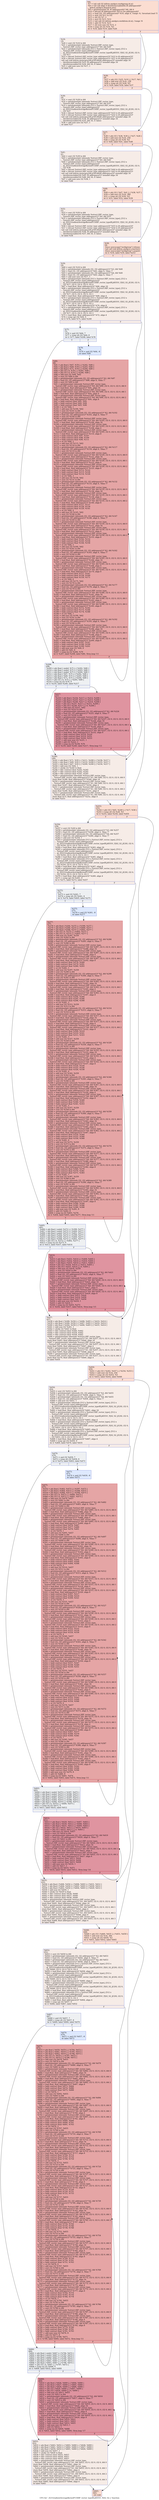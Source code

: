 digraph "CFG for '_Z21GradientAverageKernelP15HIP_vector_typeIfLj4EES1_PjS2_S2_j' function" {
	label="CFG for '_Z21GradientAverageKernelP15HIP_vector_typeIfLj4EES1_PjS2_S2_j' function";

	Node0x527e8f0 [shape=record,color="#3d50c3ff", style=filled, fillcolor="#f7b39670",label="{%6:\l  %7 = tail call i32 @llvm.amdgcn.workgroup.id.x()\l  %8 = tail call align 4 dereferenceable(64) i8 addrspace(4)*\l... @llvm.amdgcn.dispatch.ptr()\l  %9 = getelementptr i8, i8 addrspace(4)* %8, i64 4\l  %10 = bitcast i8 addrspace(4)* %9 to i16 addrspace(4)*\l  %11 = load i16, i16 addrspace(4)* %10, align 4, !range !4, !invariant.load !5\l  %12 = zext i16 %11 to i32\l  %13 = shl i32 %7, 2\l  %14 = mul i32 %13, %12\l  %15 = tail call i32 @llvm.amdgcn.workitem.id.x(), !range !6\l  %16 = add i32 %14, %15\l  %17 = shl nuw nsw i32 %15, 2\l  %18 = icmp ult i32 %16, %5\l  br i1 %18, label %19, label %26\l|{<s0>T|<s1>F}}"];
	Node0x527e8f0:s0 -> Node0x5280970;
	Node0x527e8f0:s1 -> Node0x5280a00;
	Node0x5280970 [shape=record,color="#3d50c3ff", style=filled, fillcolor="#ead5c970",label="{%19:\l19:                                               \l  %20 = sext i32 %16 to i64\l  %21 = getelementptr inbounds %struct.HIP_vector_type,\l... %struct.HIP_vector_type addrspace(1)* %0, i64 %20\l  %22 = getelementptr inbounds [512 x %struct.HIP_vector_type], [512 x\l... %struct.HIP_vector_type] addrspace(3)*\l... @_ZZ21GradientAverageKernelP15HIP_vector_typeIfLj4EES1_PjS2_S2_jE2SI, i32 0,\l... i32 %17\l  %23 = bitcast %struct.HIP_vector_type addrspace(3)* %22 to i8 addrspace(3)*\l  %24 = bitcast %struct.HIP_vector_type addrspace(1)* %21 to i8 addrspace(1)*\l  tail call void @llvm.memcpy.p3i8.p1i8.i64(i8 addrspace(3)* noundef align 16\l... dereferenceable(16) %23, i8 addrspace(1)* noundef align 16\l... dereferenceable(16) %24, i64 16, i1 false)\l  %25 = add nuw nsw i32 %17, 1\l  br label %26\l}"];
	Node0x5280970 -> Node0x5280a00;
	Node0x5280a00 [shape=record,color="#3d50c3ff", style=filled, fillcolor="#f7b39670",label="{%26:\l26:                                               \l  %27 = phi i32 [ %25, %19 ], [ %17, %6 ]\l  %28 = add nsw i32 %16, 128\l  %29 = icmp ult i32 %28, %5\l  br i1 %29, label %30, label %37\l|{<s0>T|<s1>F}}"];
	Node0x5280a00:s0 -> Node0x5281420;
	Node0x5280a00:s1 -> Node0x5281470;
	Node0x5281420 [shape=record,color="#3d50c3ff", style=filled, fillcolor="#ead5c970",label="{%30:\l30:                                               \l  %31 = sext i32 %28 to i64\l  %32 = getelementptr inbounds %struct.HIP_vector_type,\l... %struct.HIP_vector_type addrspace(1)* %0, i64 %31\l  %33 = getelementptr inbounds [512 x %struct.HIP_vector_type], [512 x\l... %struct.HIP_vector_type] addrspace(3)*\l... @_ZZ21GradientAverageKernelP15HIP_vector_typeIfLj4EES1_PjS2_S2_jE2SI, i32 0,\l... i32 %27\l  %34 = bitcast %struct.HIP_vector_type addrspace(3)* %33 to i8 addrspace(3)*\l  %35 = bitcast %struct.HIP_vector_type addrspace(1)* %32 to i8 addrspace(1)*\l  tail call void @llvm.memcpy.p3i8.p1i8.i64(i8 addrspace(3)* noundef align 16\l... dereferenceable(16) %34, i8 addrspace(1)* noundef align 16\l... dereferenceable(16) %35, i64 16, i1 false)\l  %36 = add nuw nsw i32 %27, 1\l  br label %37\l}"];
	Node0x5281420 -> Node0x5281470;
	Node0x5281470 [shape=record,color="#3d50c3ff", style=filled, fillcolor="#f7b39670",label="{%37:\l37:                                               \l  %38 = phi i32 [ %36, %30 ], [ %27, %26 ]\l  %39 = add nsw i32 %16, 256\l  %40 = icmp ult i32 %39, %5\l  br i1 %40, label %41, label %48\l|{<s0>T|<s1>F}}"];
	Node0x5281470:s0 -> Node0x5281e20;
	Node0x5281470:s1 -> Node0x5281e70;
	Node0x5281e20 [shape=record,color="#3d50c3ff", style=filled, fillcolor="#ead5c970",label="{%41:\l41:                                               \l  %42 = sext i32 %39 to i64\l  %43 = getelementptr inbounds %struct.HIP_vector_type,\l... %struct.HIP_vector_type addrspace(1)* %0, i64 %42\l  %44 = getelementptr inbounds [512 x %struct.HIP_vector_type], [512 x\l... %struct.HIP_vector_type] addrspace(3)*\l... @_ZZ21GradientAverageKernelP15HIP_vector_typeIfLj4EES1_PjS2_S2_jE2SI, i32 0,\l... i32 %38\l  %45 = bitcast %struct.HIP_vector_type addrspace(3)* %44 to i8 addrspace(3)*\l  %46 = bitcast %struct.HIP_vector_type addrspace(1)* %43 to i8 addrspace(1)*\l  tail call void @llvm.memcpy.p3i8.p1i8.i64(i8 addrspace(3)* noundef align 16\l... dereferenceable(16) %45, i8 addrspace(1)* noundef align 16\l... dereferenceable(16) %46, i64 16, i1 false)\l  %47 = add nuw nsw i32 %38, 1\l  br label %48\l}"];
	Node0x5281e20 -> Node0x5281e70;
	Node0x5281e70 [shape=record,color="#3d50c3ff", style=filled, fillcolor="#f7b39670",label="{%48:\l48:                                               \l  %49 = phi i32 [ %47, %41 ], [ %38, %37 ]\l  %50 = add nsw i32 %16, 384\l  %51 = icmp ult i32 %50, %5\l  br i1 %51, label %52, label %58\l|{<s0>T|<s1>F}}"];
	Node0x5281e70:s0 -> Node0x5282670;
	Node0x5281e70:s1 -> Node0x52826c0;
	Node0x5282670 [shape=record,color="#3d50c3ff", style=filled, fillcolor="#ead5c970",label="{%52:\l52:                                               \l  %53 = sext i32 %50 to i64\l  %54 = getelementptr inbounds %struct.HIP_vector_type,\l... %struct.HIP_vector_type addrspace(1)* %0, i64 %53\l  %55 = getelementptr inbounds [512 x %struct.HIP_vector_type], [512 x\l... %struct.HIP_vector_type] addrspace(3)*\l... @_ZZ21GradientAverageKernelP15HIP_vector_typeIfLj4EES1_PjS2_S2_jE2SI, i32 0,\l... i32 %49\l  %56 = bitcast %struct.HIP_vector_type addrspace(3)* %55 to i8 addrspace(3)*\l  %57 = bitcast %struct.HIP_vector_type addrspace(1)* %54 to i8 addrspace(1)*\l  tail call void @llvm.memcpy.p3i8.p1i8.i64(i8 addrspace(3)* noundef align 16\l... dereferenceable(16) %56, i8 addrspace(1)* noundef align 16\l... dereferenceable(16) %57, i64 16, i1 false)\l  br label %58\l}"];
	Node0x5282670 -> Node0x52826c0;
	Node0x52826c0 [shape=record,color="#3d50c3ff", style=filled, fillcolor="#f7b39670",label="{%58:\l58:                                               \l  fence syncscope(\"workgroup\") release\l  tail call void @llvm.amdgcn.s.barrier()\l  fence syncscope(\"workgroup\") acquire\l  br i1 %18, label %59, label %253\l|{<s0>T|<s1>F}}"];
	Node0x52826c0:s0 -> Node0x5282ef0;
	Node0x52826c0:s1 -> Node0x5282f40;
	Node0x5282ef0 [shape=record,color="#3d50c3ff", style=filled, fillcolor="#ead5c970",label="{%59:\l59:                                               \l  %60 = sext i32 %16 to i64\l  %61 = getelementptr inbounds i32, i32 addrspace(1)* %3, i64 %60\l  %62 = load i32, i32 addrspace(1)* %61, align 4, !tbaa !7\l  %63 = getelementptr inbounds i32, i32 addrspace(1)* %4, i64 %60\l  %64 = load i32, i32 addrspace(1)* %63, align 4, !tbaa !7\l  %65 = add nuw nsw i32 %17, 1\l  %66 = getelementptr inbounds [512 x %struct.HIP_vector_type], [512 x\l... %struct.HIP_vector_type] addrspace(3)*\l... @_ZZ21GradientAverageKernelP15HIP_vector_typeIfLj4EES1_PjS2_S2_jE2SI, i32 0,\l... i32 %17, i32 0, i32 0, i32 0, i32 0\l  %67 = load float, float addrspace(3)* %66, align 16\l  %68 = getelementptr inbounds [512 x %struct.HIP_vector_type], [512 x\l... %struct.HIP_vector_type] addrspace(3)*\l... @_ZZ21GradientAverageKernelP15HIP_vector_typeIfLj4EES1_PjS2_S2_jE2SI, i32 0,\l... i32 %17, i32 0, i32 0, i32 0, i32 1\l  %69 = load float, float addrspace(3)* %68, align 4\l  %70 = getelementptr inbounds [512 x %struct.HIP_vector_type], [512 x\l... %struct.HIP_vector_type] addrspace(3)*\l... @_ZZ21GradientAverageKernelP15HIP_vector_typeIfLj4EES1_PjS2_S2_jE2SI, i32 0,\l... i32 %17, i32 0, i32 0, i32 0, i32 2\l  %71 = load float, float addrspace(3)* %70, align 8\l  %72 = getelementptr inbounds [512 x %struct.HIP_vector_type], [512 x\l... %struct.HIP_vector_type] addrspace(3)*\l... @_ZZ21GradientAverageKernelP15HIP_vector_typeIfLj4EES1_PjS2_S2_jE2SI, i32 0,\l... i32 %17, i32 0, i32 0, i32 0, i32 3\l  %73 = load float, float addrspace(3)* %72, align 4\l  %74 = icmp sgt i32 %64, 0\l  br i1 %74, label %75, label %240\l|{<s0>T|<s1>F}}"];
	Node0x5282ef0:s0 -> Node0x5281870;
	Node0x5282ef0:s1 -> Node0x5284510;
	Node0x5281870 [shape=record,color="#3d50c3ff", style=filled, fillcolor="#d9dce170",label="{%75:\l75:                                               \l  %76 = and i32 %64, 7\l  %77 = icmp ult i32 %64, 8\l  br i1 %77, label %208, label %78\l|{<s0>T|<s1>F}}"];
	Node0x5281870:s0 -> Node0x52847a0;
	Node0x5281870:s1 -> Node0x52847f0;
	Node0x52847f0 [shape=record,color="#3d50c3ff", style=filled, fillcolor="#b5cdfa70",label="{%78:\l78:                                               \l  %79 = and i32 %64, -8\l  br label %80\l}"];
	Node0x52847f0 -> Node0x52849f0;
	Node0x52849f0 [shape=record,color="#b70d28ff", style=filled, fillcolor="#c5333470",label="{%80:\l80:                                               \l  %81 = phi float [ %67, %78 ], [ %202, %80 ]\l  %82 = phi float [ %69, %78 ], [ %203, %80 ]\l  %83 = phi float [ %71, %78 ], [ %204, %80 ]\l  %84 = phi i32 [ 0, %78 ], [ %205, %80 ]\l  %85 = phi i32 [ 0, %78 ], [ %206, %80 ]\l  %86 = add nsw i32 %84, %62\l  %87 = sext i32 %86 to i64\l  %88 = getelementptr inbounds i32, i32 addrspace(1)* %2, i64 %87\l  %89 = load i32, i32 addrspace(1)* %88, align 4, !tbaa !7\l  %90 = sext i32 %89 to i64\l  %91 = getelementptr inbounds %struct.HIP_vector_type,\l... %struct.HIP_vector_type addrspace(1)* %0, i64 %90, i32 0, i32 0, i32 0, i64 0\l  %92 = load float, float addrspace(1)* %91, align 16\l  %93 = getelementptr inbounds %struct.HIP_vector_type,\l... %struct.HIP_vector_type addrspace(1)* %0, i64 %90, i32 0, i32 0, i32 0, i64 1\l  %94 = load float, float addrspace(1)* %93, align 4\l  %95 = getelementptr inbounds %struct.HIP_vector_type,\l... %struct.HIP_vector_type addrspace(1)* %0, i64 %90, i32 0, i32 0, i32 0, i64 2\l  %96 = load float, float addrspace(1)* %95, align 8\l  %97 = fadd contract float %81, %92\l  %98 = fadd contract float %82, %94\l  %99 = fadd contract float %83, %96\l  %100 = or i32 %84, 1\l  %101 = add nsw i32 %100, %62\l  %102 = sext i32 %101 to i64\l  %103 = getelementptr inbounds i32, i32 addrspace(1)* %2, i64 %102\l  %104 = load i32, i32 addrspace(1)* %103, align 4, !tbaa !7\l  %105 = sext i32 %104 to i64\l  %106 = getelementptr inbounds %struct.HIP_vector_type,\l... %struct.HIP_vector_type addrspace(1)* %0, i64 %105, i32 0, i32 0, i32 0, i64 0\l  %107 = load float, float addrspace(1)* %106, align 16\l  %108 = getelementptr inbounds %struct.HIP_vector_type,\l... %struct.HIP_vector_type addrspace(1)* %0, i64 %105, i32 0, i32 0, i32 0, i64 1\l  %109 = load float, float addrspace(1)* %108, align 4\l  %110 = getelementptr inbounds %struct.HIP_vector_type,\l... %struct.HIP_vector_type addrspace(1)* %0, i64 %105, i32 0, i32 0, i32 0, i64 2\l  %111 = load float, float addrspace(1)* %110, align 8\l  %112 = fadd contract float %97, %107\l  %113 = fadd contract float %98, %109\l  %114 = fadd contract float %99, %111\l  %115 = or i32 %84, 2\l  %116 = add nsw i32 %115, %62\l  %117 = sext i32 %116 to i64\l  %118 = getelementptr inbounds i32, i32 addrspace(1)* %2, i64 %117\l  %119 = load i32, i32 addrspace(1)* %118, align 4, !tbaa !7\l  %120 = sext i32 %119 to i64\l  %121 = getelementptr inbounds %struct.HIP_vector_type,\l... %struct.HIP_vector_type addrspace(1)* %0, i64 %120, i32 0, i32 0, i32 0, i64 0\l  %122 = load float, float addrspace(1)* %121, align 16\l  %123 = getelementptr inbounds %struct.HIP_vector_type,\l... %struct.HIP_vector_type addrspace(1)* %0, i64 %120, i32 0, i32 0, i32 0, i64 1\l  %124 = load float, float addrspace(1)* %123, align 4\l  %125 = getelementptr inbounds %struct.HIP_vector_type,\l... %struct.HIP_vector_type addrspace(1)* %0, i64 %120, i32 0, i32 0, i32 0, i64 2\l  %126 = load float, float addrspace(1)* %125, align 8\l  %127 = fadd contract float %112, %122\l  %128 = fadd contract float %113, %124\l  %129 = fadd contract float %114, %126\l  %130 = or i32 %84, 3\l  %131 = add nsw i32 %130, %62\l  %132 = sext i32 %131 to i64\l  %133 = getelementptr inbounds i32, i32 addrspace(1)* %2, i64 %132\l  %134 = load i32, i32 addrspace(1)* %133, align 4, !tbaa !7\l  %135 = sext i32 %134 to i64\l  %136 = getelementptr inbounds %struct.HIP_vector_type,\l... %struct.HIP_vector_type addrspace(1)* %0, i64 %135, i32 0, i32 0, i32 0, i64 0\l  %137 = load float, float addrspace(1)* %136, align 16\l  %138 = getelementptr inbounds %struct.HIP_vector_type,\l... %struct.HIP_vector_type addrspace(1)* %0, i64 %135, i32 0, i32 0, i32 0, i64 1\l  %139 = load float, float addrspace(1)* %138, align 4\l  %140 = getelementptr inbounds %struct.HIP_vector_type,\l... %struct.HIP_vector_type addrspace(1)* %0, i64 %135, i32 0, i32 0, i32 0, i64 2\l  %141 = load float, float addrspace(1)* %140, align 8\l  %142 = fadd contract float %127, %137\l  %143 = fadd contract float %128, %139\l  %144 = fadd contract float %129, %141\l  %145 = or i32 %84, 4\l  %146 = add nsw i32 %145, %62\l  %147 = sext i32 %146 to i64\l  %148 = getelementptr inbounds i32, i32 addrspace(1)* %2, i64 %147\l  %149 = load i32, i32 addrspace(1)* %148, align 4, !tbaa !7\l  %150 = sext i32 %149 to i64\l  %151 = getelementptr inbounds %struct.HIP_vector_type,\l... %struct.HIP_vector_type addrspace(1)* %0, i64 %150, i32 0, i32 0, i32 0, i64 0\l  %152 = load float, float addrspace(1)* %151, align 16\l  %153 = getelementptr inbounds %struct.HIP_vector_type,\l... %struct.HIP_vector_type addrspace(1)* %0, i64 %150, i32 0, i32 0, i32 0, i64 1\l  %154 = load float, float addrspace(1)* %153, align 4\l  %155 = getelementptr inbounds %struct.HIP_vector_type,\l... %struct.HIP_vector_type addrspace(1)* %0, i64 %150, i32 0, i32 0, i32 0, i64 2\l  %156 = load float, float addrspace(1)* %155, align 8\l  %157 = fadd contract float %142, %152\l  %158 = fadd contract float %143, %154\l  %159 = fadd contract float %144, %156\l  %160 = or i32 %84, 5\l  %161 = add nsw i32 %160, %62\l  %162 = sext i32 %161 to i64\l  %163 = getelementptr inbounds i32, i32 addrspace(1)* %2, i64 %162\l  %164 = load i32, i32 addrspace(1)* %163, align 4, !tbaa !7\l  %165 = sext i32 %164 to i64\l  %166 = getelementptr inbounds %struct.HIP_vector_type,\l... %struct.HIP_vector_type addrspace(1)* %0, i64 %165, i32 0, i32 0, i32 0, i64 0\l  %167 = load float, float addrspace(1)* %166, align 16\l  %168 = getelementptr inbounds %struct.HIP_vector_type,\l... %struct.HIP_vector_type addrspace(1)* %0, i64 %165, i32 0, i32 0, i32 0, i64 1\l  %169 = load float, float addrspace(1)* %168, align 4\l  %170 = getelementptr inbounds %struct.HIP_vector_type,\l... %struct.HIP_vector_type addrspace(1)* %0, i64 %165, i32 0, i32 0, i32 0, i64 2\l  %171 = load float, float addrspace(1)* %170, align 8\l  %172 = fadd contract float %157, %167\l  %173 = fadd contract float %158, %169\l  %174 = fadd contract float %159, %171\l  %175 = or i32 %84, 6\l  %176 = add nsw i32 %175, %62\l  %177 = sext i32 %176 to i64\l  %178 = getelementptr inbounds i32, i32 addrspace(1)* %2, i64 %177\l  %179 = load i32, i32 addrspace(1)* %178, align 4, !tbaa !7\l  %180 = sext i32 %179 to i64\l  %181 = getelementptr inbounds %struct.HIP_vector_type,\l... %struct.HIP_vector_type addrspace(1)* %0, i64 %180, i32 0, i32 0, i32 0, i64 0\l  %182 = load float, float addrspace(1)* %181, align 16\l  %183 = getelementptr inbounds %struct.HIP_vector_type,\l... %struct.HIP_vector_type addrspace(1)* %0, i64 %180, i32 0, i32 0, i32 0, i64 1\l  %184 = load float, float addrspace(1)* %183, align 4\l  %185 = getelementptr inbounds %struct.HIP_vector_type,\l... %struct.HIP_vector_type addrspace(1)* %0, i64 %180, i32 0, i32 0, i32 0, i64 2\l  %186 = load float, float addrspace(1)* %185, align 8\l  %187 = fadd contract float %172, %182\l  %188 = fadd contract float %173, %184\l  %189 = fadd contract float %174, %186\l  %190 = or i32 %84, 7\l  %191 = add nsw i32 %190, %62\l  %192 = sext i32 %191 to i64\l  %193 = getelementptr inbounds i32, i32 addrspace(1)* %2, i64 %192\l  %194 = load i32, i32 addrspace(1)* %193, align 4, !tbaa !7\l  %195 = sext i32 %194 to i64\l  %196 = getelementptr inbounds %struct.HIP_vector_type,\l... %struct.HIP_vector_type addrspace(1)* %0, i64 %195, i32 0, i32 0, i32 0, i64 0\l  %197 = load float, float addrspace(1)* %196, align 16\l  %198 = getelementptr inbounds %struct.HIP_vector_type,\l... %struct.HIP_vector_type addrspace(1)* %0, i64 %195, i32 0, i32 0, i32 0, i64 1\l  %199 = load float, float addrspace(1)* %198, align 4\l  %200 = getelementptr inbounds %struct.HIP_vector_type,\l... %struct.HIP_vector_type addrspace(1)* %0, i64 %195, i32 0, i32 0, i32 0, i64 2\l  %201 = load float, float addrspace(1)* %200, align 8\l  %202 = fadd contract float %187, %197\l  %203 = fadd contract float %188, %199\l  %204 = fadd contract float %189, %201\l  %205 = add nuw nsw i32 %84, 8\l  %206 = add i32 %85, 8\l  %207 = icmp eq i32 %206, %79\l  br i1 %207, label %208, label %80, !llvm.loop !11\l|{<s0>T|<s1>F}}"];
	Node0x52849f0:s0 -> Node0x52847a0;
	Node0x52849f0:s1 -> Node0x52849f0;
	Node0x52847a0 [shape=record,color="#3d50c3ff", style=filled, fillcolor="#d9dce170",label="{%208:\l208:                                              \l  %209 = phi float [ undef, %75 ], [ %202, %80 ]\l  %210 = phi float [ undef, %75 ], [ %203, %80 ]\l  %211 = phi float [ undef, %75 ], [ %204, %80 ]\l  %212 = phi float [ %67, %75 ], [ %202, %80 ]\l  %213 = phi float [ %69, %75 ], [ %203, %80 ]\l  %214 = phi float [ %71, %75 ], [ %204, %80 ]\l  %215 = phi i32 [ 0, %75 ], [ %205, %80 ]\l  %216 = icmp eq i32 %76, 0\l  br i1 %216, label %240, label %217\l|{<s0>T|<s1>F}}"];
	Node0x52847a0:s0 -> Node0x5284510;
	Node0x52847a0:s1 -> Node0x528a890;
	Node0x528a890 [shape=record,color="#b70d28ff", style=filled, fillcolor="#b70d2870",label="{%217:\l217:                                              \l  %218 = phi float [ %234, %217 ], [ %212, %208 ]\l  %219 = phi float [ %235, %217 ], [ %213, %208 ]\l  %220 = phi float [ %236, %217 ], [ %214, %208 ]\l  %221 = phi i32 [ %237, %217 ], [ %215, %208 ]\l  %222 = phi i32 [ %238, %217 ], [ 0, %208 ]\l  %223 = add nsw i32 %221, %62\l  %224 = sext i32 %223 to i64\l  %225 = getelementptr inbounds i32, i32 addrspace(1)* %2, i64 %224\l  %226 = load i32, i32 addrspace(1)* %225, align 4, !tbaa !7\l  %227 = sext i32 %226 to i64\l  %228 = getelementptr inbounds %struct.HIP_vector_type,\l... %struct.HIP_vector_type addrspace(1)* %0, i64 %227, i32 0, i32 0, i32 0, i64 0\l  %229 = load float, float addrspace(1)* %228, align 16\l  %230 = getelementptr inbounds %struct.HIP_vector_type,\l... %struct.HIP_vector_type addrspace(1)* %0, i64 %227, i32 0, i32 0, i32 0, i64 1\l  %231 = load float, float addrspace(1)* %230, align 4\l  %232 = getelementptr inbounds %struct.HIP_vector_type,\l... %struct.HIP_vector_type addrspace(1)* %0, i64 %227, i32 0, i32 0, i32 0, i64 2\l  %233 = load float, float addrspace(1)* %232, align 8\l  %234 = fadd contract float %218, %229\l  %235 = fadd contract float %219, %231\l  %236 = fadd contract float %220, %233\l  %237 = add nuw nsw i32 %221, 1\l  %238 = add i32 %222, 1\l  %239 = icmp eq i32 %238, %76\l  br i1 %239, label %240, label %217, !llvm.loop !13\l|{<s0>T|<s1>F}}"];
	Node0x528a890:s0 -> Node0x5284510;
	Node0x528a890:s1 -> Node0x528a890;
	Node0x5284510 [shape=record,color="#3d50c3ff", style=filled, fillcolor="#ead5c970",label="{%240:\l240:                                              \l  %241 = phi float [ %71, %59 ], [ %211, %208 ], [ %236, %217 ]\l  %242 = phi float [ %69, %59 ], [ %210, %208 ], [ %235, %217 ]\l  %243 = phi float [ %67, %59 ], [ %209, %208 ], [ %234, %217 ]\l  %244 = add nsw i32 %64, 1\l  %245 = sitofp i32 %244 to float\l  %246 = fdiv contract float %243, %245\l  %247 = fdiv contract float %242, %245\l  %248 = fdiv contract float %241, %245\l  %249 = getelementptr inbounds %struct.HIP_vector_type,\l... %struct.HIP_vector_type addrspace(1)* %1, i64 %60, i32 0, i32 0, i32 0, i64 0\l  store float %246, float addrspace(1)* %249, align 16\l  %250 = getelementptr inbounds %struct.HIP_vector_type,\l... %struct.HIP_vector_type addrspace(1)* %1, i64 %60, i32 0, i32 0, i32 0, i64 1\l  store float %247, float addrspace(1)* %250, align 4\l  %251 = getelementptr inbounds %struct.HIP_vector_type,\l... %struct.HIP_vector_type addrspace(1)* %1, i64 %60, i32 0, i32 0, i32 0, i64 2\l  store float %248, float addrspace(1)* %251, align 8\l  %252 = getelementptr inbounds %struct.HIP_vector_type,\l... %struct.HIP_vector_type addrspace(1)* %1, i64 %60, i32 0, i32 0, i32 0, i64 3\l  store float %73, float addrspace(1)* %252, align 4\l  br label %253\l}"];
	Node0x5284510 -> Node0x5282f40;
	Node0x5282f40 [shape=record,color="#3d50c3ff", style=filled, fillcolor="#f7b39670",label="{%253:\l253:                                              \l  %254 = phi i32 [ %65, %240 ], [ %17, %58 ]\l  %255 = icmp ult i32 %28, %5\l  br i1 %255, label %256, label %450\l|{<s0>T|<s1>F}}"];
	Node0x5282f40:s0 -> Node0x528c6d0;
	Node0x5282f40:s1 -> Node0x528c720;
	Node0x528c6d0 [shape=record,color="#3d50c3ff", style=filled, fillcolor="#ead5c970",label="{%256:\l256:                                              \l  %257 = sext i32 %28 to i64\l  %258 = getelementptr inbounds i32, i32 addrspace(1)* %3, i64 %257\l  %259 = load i32, i32 addrspace(1)* %258, align 4, !tbaa !7\l  %260 = getelementptr inbounds i32, i32 addrspace(1)* %4, i64 %257\l  %261 = load i32, i32 addrspace(1)* %260, align 4, !tbaa !7\l  %262 = add nsw i32 %254, 1\l  %263 = getelementptr inbounds [512 x %struct.HIP_vector_type], [512 x\l... %struct.HIP_vector_type] addrspace(3)*\l... @_ZZ21GradientAverageKernelP15HIP_vector_typeIfLj4EES1_PjS2_S2_jE2SI, i32 0,\l... i32 %254, i32 0, i32 0, i32 0, i32 0\l  %264 = load float, float addrspace(3)* %263, align 16\l  %265 = getelementptr inbounds [512 x %struct.HIP_vector_type], [512 x\l... %struct.HIP_vector_type] addrspace(3)*\l... @_ZZ21GradientAverageKernelP15HIP_vector_typeIfLj4EES1_PjS2_S2_jE2SI, i32 0,\l... i32 %254, i32 0, i32 0, i32 0, i32 1\l  %266 = load float, float addrspace(3)* %265, align 4\l  %267 = getelementptr inbounds [512 x %struct.HIP_vector_type], [512 x\l... %struct.HIP_vector_type] addrspace(3)*\l... @_ZZ21GradientAverageKernelP15HIP_vector_typeIfLj4EES1_PjS2_S2_jE2SI, i32 0,\l... i32 %254, i32 0, i32 0, i32 0, i32 2\l  %268 = load float, float addrspace(3)* %267, align 8\l  %269 = getelementptr inbounds [512 x %struct.HIP_vector_type], [512 x\l... %struct.HIP_vector_type] addrspace(3)*\l... @_ZZ21GradientAverageKernelP15HIP_vector_typeIfLj4EES1_PjS2_S2_jE2SI, i32 0,\l... i32 %254, i32 0, i32 0, i32 0, i32 3\l  %270 = load float, float addrspace(3)* %269, align 4\l  %271 = icmp sgt i32 %261, 0\l  br i1 %271, label %272, label %437\l|{<s0>T|<s1>F}}"];
	Node0x528c6d0:s0 -> Node0x52873c0;
	Node0x528c6d0:s1 -> Node0x528da70;
	Node0x52873c0 [shape=record,color="#3d50c3ff", style=filled, fillcolor="#d9dce170",label="{%272:\l272:                                              \l  %273 = and i32 %261, 7\l  %274 = icmp ult i32 %261, 8\l  br i1 %274, label %405, label %275\l|{<s0>T|<s1>F}}"];
	Node0x52873c0:s0 -> Node0x528dc90;
	Node0x52873c0:s1 -> Node0x528dce0;
	Node0x528dce0 [shape=record,color="#3d50c3ff", style=filled, fillcolor="#b5cdfa70",label="{%275:\l275:                                              \l  %276 = and i32 %261, -8\l  br label %277\l}"];
	Node0x528dce0 -> Node0x528deb0;
	Node0x528deb0 [shape=record,color="#b70d28ff", style=filled, fillcolor="#c5333470",label="{%277:\l277:                                              \l  %278 = phi float [ %264, %275 ], [ %399, %277 ]\l  %279 = phi float [ %266, %275 ], [ %400, %277 ]\l  %280 = phi float [ %268, %275 ], [ %401, %277 ]\l  %281 = phi i32 [ 0, %275 ], [ %402, %277 ]\l  %282 = phi i32 [ 0, %275 ], [ %403, %277 ]\l  %283 = add nsw i32 %281, %259\l  %284 = sext i32 %283 to i64\l  %285 = getelementptr inbounds i32, i32 addrspace(1)* %2, i64 %284\l  %286 = load i32, i32 addrspace(1)* %285, align 4, !tbaa !7\l  %287 = sext i32 %286 to i64\l  %288 = getelementptr inbounds %struct.HIP_vector_type,\l... %struct.HIP_vector_type addrspace(1)* %0, i64 %287, i32 0, i32 0, i32 0, i64 0\l  %289 = load float, float addrspace(1)* %288, align 16\l  %290 = getelementptr inbounds %struct.HIP_vector_type,\l... %struct.HIP_vector_type addrspace(1)* %0, i64 %287, i32 0, i32 0, i32 0, i64 1\l  %291 = load float, float addrspace(1)* %290, align 4\l  %292 = getelementptr inbounds %struct.HIP_vector_type,\l... %struct.HIP_vector_type addrspace(1)* %0, i64 %287, i32 0, i32 0, i32 0, i64 2\l  %293 = load float, float addrspace(1)* %292, align 8\l  %294 = fadd contract float %278, %289\l  %295 = fadd contract float %279, %291\l  %296 = fadd contract float %280, %293\l  %297 = or i32 %281, 1\l  %298 = add nsw i32 %297, %259\l  %299 = sext i32 %298 to i64\l  %300 = getelementptr inbounds i32, i32 addrspace(1)* %2, i64 %299\l  %301 = load i32, i32 addrspace(1)* %300, align 4, !tbaa !7\l  %302 = sext i32 %301 to i64\l  %303 = getelementptr inbounds %struct.HIP_vector_type,\l... %struct.HIP_vector_type addrspace(1)* %0, i64 %302, i32 0, i32 0, i32 0, i64 0\l  %304 = load float, float addrspace(1)* %303, align 16\l  %305 = getelementptr inbounds %struct.HIP_vector_type,\l... %struct.HIP_vector_type addrspace(1)* %0, i64 %302, i32 0, i32 0, i32 0, i64 1\l  %306 = load float, float addrspace(1)* %305, align 4\l  %307 = getelementptr inbounds %struct.HIP_vector_type,\l... %struct.HIP_vector_type addrspace(1)* %0, i64 %302, i32 0, i32 0, i32 0, i64 2\l  %308 = load float, float addrspace(1)* %307, align 8\l  %309 = fadd contract float %294, %304\l  %310 = fadd contract float %295, %306\l  %311 = fadd contract float %296, %308\l  %312 = or i32 %281, 2\l  %313 = add nsw i32 %312, %259\l  %314 = sext i32 %313 to i64\l  %315 = getelementptr inbounds i32, i32 addrspace(1)* %2, i64 %314\l  %316 = load i32, i32 addrspace(1)* %315, align 4, !tbaa !7\l  %317 = sext i32 %316 to i64\l  %318 = getelementptr inbounds %struct.HIP_vector_type,\l... %struct.HIP_vector_type addrspace(1)* %0, i64 %317, i32 0, i32 0, i32 0, i64 0\l  %319 = load float, float addrspace(1)* %318, align 16\l  %320 = getelementptr inbounds %struct.HIP_vector_type,\l... %struct.HIP_vector_type addrspace(1)* %0, i64 %317, i32 0, i32 0, i32 0, i64 1\l  %321 = load float, float addrspace(1)* %320, align 4\l  %322 = getelementptr inbounds %struct.HIP_vector_type,\l... %struct.HIP_vector_type addrspace(1)* %0, i64 %317, i32 0, i32 0, i32 0, i64 2\l  %323 = load float, float addrspace(1)* %322, align 8\l  %324 = fadd contract float %309, %319\l  %325 = fadd contract float %310, %321\l  %326 = fadd contract float %311, %323\l  %327 = or i32 %281, 3\l  %328 = add nsw i32 %327, %259\l  %329 = sext i32 %328 to i64\l  %330 = getelementptr inbounds i32, i32 addrspace(1)* %2, i64 %329\l  %331 = load i32, i32 addrspace(1)* %330, align 4, !tbaa !7\l  %332 = sext i32 %331 to i64\l  %333 = getelementptr inbounds %struct.HIP_vector_type,\l... %struct.HIP_vector_type addrspace(1)* %0, i64 %332, i32 0, i32 0, i32 0, i64 0\l  %334 = load float, float addrspace(1)* %333, align 16\l  %335 = getelementptr inbounds %struct.HIP_vector_type,\l... %struct.HIP_vector_type addrspace(1)* %0, i64 %332, i32 0, i32 0, i32 0, i64 1\l  %336 = load float, float addrspace(1)* %335, align 4\l  %337 = getelementptr inbounds %struct.HIP_vector_type,\l... %struct.HIP_vector_type addrspace(1)* %0, i64 %332, i32 0, i32 0, i32 0, i64 2\l  %338 = load float, float addrspace(1)* %337, align 8\l  %339 = fadd contract float %324, %334\l  %340 = fadd contract float %325, %336\l  %341 = fadd contract float %326, %338\l  %342 = or i32 %281, 4\l  %343 = add nsw i32 %342, %259\l  %344 = sext i32 %343 to i64\l  %345 = getelementptr inbounds i32, i32 addrspace(1)* %2, i64 %344\l  %346 = load i32, i32 addrspace(1)* %345, align 4, !tbaa !7\l  %347 = sext i32 %346 to i64\l  %348 = getelementptr inbounds %struct.HIP_vector_type,\l... %struct.HIP_vector_type addrspace(1)* %0, i64 %347, i32 0, i32 0, i32 0, i64 0\l  %349 = load float, float addrspace(1)* %348, align 16\l  %350 = getelementptr inbounds %struct.HIP_vector_type,\l... %struct.HIP_vector_type addrspace(1)* %0, i64 %347, i32 0, i32 0, i32 0, i64 1\l  %351 = load float, float addrspace(1)* %350, align 4\l  %352 = getelementptr inbounds %struct.HIP_vector_type,\l... %struct.HIP_vector_type addrspace(1)* %0, i64 %347, i32 0, i32 0, i32 0, i64 2\l  %353 = load float, float addrspace(1)* %352, align 8\l  %354 = fadd contract float %339, %349\l  %355 = fadd contract float %340, %351\l  %356 = fadd contract float %341, %353\l  %357 = or i32 %281, 5\l  %358 = add nsw i32 %357, %259\l  %359 = sext i32 %358 to i64\l  %360 = getelementptr inbounds i32, i32 addrspace(1)* %2, i64 %359\l  %361 = load i32, i32 addrspace(1)* %360, align 4, !tbaa !7\l  %362 = sext i32 %361 to i64\l  %363 = getelementptr inbounds %struct.HIP_vector_type,\l... %struct.HIP_vector_type addrspace(1)* %0, i64 %362, i32 0, i32 0, i32 0, i64 0\l  %364 = load float, float addrspace(1)* %363, align 16\l  %365 = getelementptr inbounds %struct.HIP_vector_type,\l... %struct.HIP_vector_type addrspace(1)* %0, i64 %362, i32 0, i32 0, i32 0, i64 1\l  %366 = load float, float addrspace(1)* %365, align 4\l  %367 = getelementptr inbounds %struct.HIP_vector_type,\l... %struct.HIP_vector_type addrspace(1)* %0, i64 %362, i32 0, i32 0, i32 0, i64 2\l  %368 = load float, float addrspace(1)* %367, align 8\l  %369 = fadd contract float %354, %364\l  %370 = fadd contract float %355, %366\l  %371 = fadd contract float %356, %368\l  %372 = or i32 %281, 6\l  %373 = add nsw i32 %372, %259\l  %374 = sext i32 %373 to i64\l  %375 = getelementptr inbounds i32, i32 addrspace(1)* %2, i64 %374\l  %376 = load i32, i32 addrspace(1)* %375, align 4, !tbaa !7\l  %377 = sext i32 %376 to i64\l  %378 = getelementptr inbounds %struct.HIP_vector_type,\l... %struct.HIP_vector_type addrspace(1)* %0, i64 %377, i32 0, i32 0, i32 0, i64 0\l  %379 = load float, float addrspace(1)* %378, align 16\l  %380 = getelementptr inbounds %struct.HIP_vector_type,\l... %struct.HIP_vector_type addrspace(1)* %0, i64 %377, i32 0, i32 0, i32 0, i64 1\l  %381 = load float, float addrspace(1)* %380, align 4\l  %382 = getelementptr inbounds %struct.HIP_vector_type,\l... %struct.HIP_vector_type addrspace(1)* %0, i64 %377, i32 0, i32 0, i32 0, i64 2\l  %383 = load float, float addrspace(1)* %382, align 8\l  %384 = fadd contract float %369, %379\l  %385 = fadd contract float %370, %381\l  %386 = fadd contract float %371, %383\l  %387 = or i32 %281, 7\l  %388 = add nsw i32 %387, %259\l  %389 = sext i32 %388 to i64\l  %390 = getelementptr inbounds i32, i32 addrspace(1)* %2, i64 %389\l  %391 = load i32, i32 addrspace(1)* %390, align 4, !tbaa !7\l  %392 = sext i32 %391 to i64\l  %393 = getelementptr inbounds %struct.HIP_vector_type,\l... %struct.HIP_vector_type addrspace(1)* %0, i64 %392, i32 0, i32 0, i32 0, i64 0\l  %394 = load float, float addrspace(1)* %393, align 16\l  %395 = getelementptr inbounds %struct.HIP_vector_type,\l... %struct.HIP_vector_type addrspace(1)* %0, i64 %392, i32 0, i32 0, i32 0, i64 1\l  %396 = load float, float addrspace(1)* %395, align 4\l  %397 = getelementptr inbounds %struct.HIP_vector_type,\l... %struct.HIP_vector_type addrspace(1)* %0, i64 %392, i32 0, i32 0, i32 0, i64 2\l  %398 = load float, float addrspace(1)* %397, align 8\l  %399 = fadd contract float %384, %394\l  %400 = fadd contract float %385, %396\l  %401 = fadd contract float %386, %398\l  %402 = add nuw nsw i32 %281, 8\l  %403 = add i32 %282, 8\l  %404 = icmp eq i32 %403, %276\l  br i1 %404, label %405, label %277, !llvm.loop !11\l|{<s0>T|<s1>F}}"];
	Node0x528deb0:s0 -> Node0x528dc90;
	Node0x528deb0:s1 -> Node0x528deb0;
	Node0x528dc90 [shape=record,color="#3d50c3ff", style=filled, fillcolor="#d9dce170",label="{%405:\l405:                                              \l  %406 = phi float [ undef, %272 ], [ %399, %277 ]\l  %407 = phi float [ undef, %272 ], [ %400, %277 ]\l  %408 = phi float [ undef, %272 ], [ %401, %277 ]\l  %409 = phi float [ %264, %272 ], [ %399, %277 ]\l  %410 = phi float [ %266, %272 ], [ %400, %277 ]\l  %411 = phi float [ %268, %272 ], [ %401, %277 ]\l  %412 = phi i32 [ 0, %272 ], [ %402, %277 ]\l  %413 = icmp eq i32 %273, 0\l  br i1 %413, label %437, label %414\l|{<s0>T|<s1>F}}"];
	Node0x528dc90:s0 -> Node0x528da70;
	Node0x528dc90:s1 -> Node0x5293cb0;
	Node0x5293cb0 [shape=record,color="#b70d28ff", style=filled, fillcolor="#b70d2870",label="{%414:\l414:                                              \l  %415 = phi float [ %431, %414 ], [ %409, %405 ]\l  %416 = phi float [ %432, %414 ], [ %410, %405 ]\l  %417 = phi float [ %433, %414 ], [ %411, %405 ]\l  %418 = phi i32 [ %434, %414 ], [ %412, %405 ]\l  %419 = phi i32 [ %435, %414 ], [ 0, %405 ]\l  %420 = add nsw i32 %418, %259\l  %421 = sext i32 %420 to i64\l  %422 = getelementptr inbounds i32, i32 addrspace(1)* %2, i64 %421\l  %423 = load i32, i32 addrspace(1)* %422, align 4, !tbaa !7\l  %424 = sext i32 %423 to i64\l  %425 = getelementptr inbounds %struct.HIP_vector_type,\l... %struct.HIP_vector_type addrspace(1)* %0, i64 %424, i32 0, i32 0, i32 0, i64 0\l  %426 = load float, float addrspace(1)* %425, align 16\l  %427 = getelementptr inbounds %struct.HIP_vector_type,\l... %struct.HIP_vector_type addrspace(1)* %0, i64 %424, i32 0, i32 0, i32 0, i64 1\l  %428 = load float, float addrspace(1)* %427, align 4\l  %429 = getelementptr inbounds %struct.HIP_vector_type,\l... %struct.HIP_vector_type addrspace(1)* %0, i64 %424, i32 0, i32 0, i32 0, i64 2\l  %430 = load float, float addrspace(1)* %429, align 8\l  %431 = fadd contract float %415, %426\l  %432 = fadd contract float %416, %428\l  %433 = fadd contract float %417, %430\l  %434 = add nuw nsw i32 %418, 1\l  %435 = add i32 %419, 1\l  %436 = icmp eq i32 %435, %273\l  br i1 %436, label %437, label %414, !llvm.loop !15\l|{<s0>T|<s1>F}}"];
	Node0x5293cb0:s0 -> Node0x528da70;
	Node0x5293cb0:s1 -> Node0x5293cb0;
	Node0x528da70 [shape=record,color="#3d50c3ff", style=filled, fillcolor="#ead5c970",label="{%437:\l437:                                              \l  %438 = phi float [ %268, %256 ], [ %408, %405 ], [ %433, %414 ]\l  %439 = phi float [ %266, %256 ], [ %407, %405 ], [ %432, %414 ]\l  %440 = phi float [ %264, %256 ], [ %406, %405 ], [ %431, %414 ]\l  %441 = add nsw i32 %261, 1\l  %442 = sitofp i32 %441 to float\l  %443 = fdiv contract float %440, %442\l  %444 = fdiv contract float %439, %442\l  %445 = fdiv contract float %438, %442\l  %446 = getelementptr inbounds %struct.HIP_vector_type,\l... %struct.HIP_vector_type addrspace(1)* %1, i64 %257, i32 0, i32 0, i32 0, i64 0\l  store float %443, float addrspace(1)* %446, align 16\l  %447 = getelementptr inbounds %struct.HIP_vector_type,\l... %struct.HIP_vector_type addrspace(1)* %1, i64 %257, i32 0, i32 0, i32 0, i64 1\l  store float %444, float addrspace(1)* %447, align 4\l  %448 = getelementptr inbounds %struct.HIP_vector_type,\l... %struct.HIP_vector_type addrspace(1)* %1, i64 %257, i32 0, i32 0, i32 0, i64 2\l  store float %445, float addrspace(1)* %448, align 8\l  %449 = getelementptr inbounds %struct.HIP_vector_type,\l... %struct.HIP_vector_type addrspace(1)* %1, i64 %257, i32 0, i32 0, i32 0, i64 3\l  store float %270, float addrspace(1)* %449, align 4\l  br label %450\l}"];
	Node0x528da70 -> Node0x528c720;
	Node0x528c720 [shape=record,color="#3d50c3ff", style=filled, fillcolor="#f7b39670",label="{%450:\l450:                                              \l  %451 = phi i32 [ %262, %437 ], [ %254, %253 ]\l  %452 = add nsw i32 %16, 256\l  %453 = icmp ult i32 %452, %5\l  br i1 %453, label %454, label %648\l|{<s0>T|<s1>F}}"];
	Node0x528c720:s0 -> Node0x5295b30;
	Node0x528c720:s1 -> Node0x5295b80;
	Node0x5295b30 [shape=record,color="#3d50c3ff", style=filled, fillcolor="#ead5c970",label="{%454:\l454:                                              \l  %455 = sext i32 %452 to i64\l  %456 = getelementptr inbounds i32, i32 addrspace(1)* %3, i64 %455\l  %457 = load i32, i32 addrspace(1)* %456, align 4, !tbaa !7\l  %458 = getelementptr inbounds i32, i32 addrspace(1)* %4, i64 %455\l  %459 = load i32, i32 addrspace(1)* %458, align 4, !tbaa !7\l  %460 = add nsw i32 %451, 1\l  %461 = getelementptr inbounds [512 x %struct.HIP_vector_type], [512 x\l... %struct.HIP_vector_type] addrspace(3)*\l... @_ZZ21GradientAverageKernelP15HIP_vector_typeIfLj4EES1_PjS2_S2_jE2SI, i32 0,\l... i32 %451, i32 0, i32 0, i32 0, i32 0\l  %462 = load float, float addrspace(3)* %461, align 16\l  %463 = getelementptr inbounds [512 x %struct.HIP_vector_type], [512 x\l... %struct.HIP_vector_type] addrspace(3)*\l... @_ZZ21GradientAverageKernelP15HIP_vector_typeIfLj4EES1_PjS2_S2_jE2SI, i32 0,\l... i32 %451, i32 0, i32 0, i32 0, i32 1\l  %464 = load float, float addrspace(3)* %463, align 4\l  %465 = getelementptr inbounds [512 x %struct.HIP_vector_type], [512 x\l... %struct.HIP_vector_type] addrspace(3)*\l... @_ZZ21GradientAverageKernelP15HIP_vector_typeIfLj4EES1_PjS2_S2_jE2SI, i32 0,\l... i32 %451, i32 0, i32 0, i32 0, i32 2\l  %466 = load float, float addrspace(3)* %465, align 8\l  %467 = getelementptr inbounds [512 x %struct.HIP_vector_type], [512 x\l... %struct.HIP_vector_type] addrspace(3)*\l... @_ZZ21GradientAverageKernelP15HIP_vector_typeIfLj4EES1_PjS2_S2_jE2SI, i32 0,\l... i32 %451, i32 0, i32 0, i32 0, i32 3\l  %468 = load float, float addrspace(3)* %467, align 4\l  %469 = icmp sgt i32 %459, 0\l  br i1 %469, label %470, label %635\l|{<s0>T|<s1>F}}"];
	Node0x5295b30:s0 -> Node0x52966f0;
	Node0x5295b30:s1 -> Node0x5296740;
	Node0x52966f0 [shape=record,color="#3d50c3ff", style=filled, fillcolor="#d9dce170",label="{%470:\l470:                                              \l  %471 = and i32 %459, 7\l  %472 = icmp ult i32 %459, 8\l  br i1 %472, label %603, label %473\l|{<s0>T|<s1>F}}"];
	Node0x52966f0:s0 -> Node0x5296960;
	Node0x52966f0:s1 -> Node0x52969b0;
	Node0x52969b0 [shape=record,color="#3d50c3ff", style=filled, fillcolor="#b5cdfa70",label="{%473:\l473:                                              \l  %474 = and i32 %459, -8\l  br label %475\l}"];
	Node0x52969b0 -> Node0x5296b40;
	Node0x5296b40 [shape=record,color="#b70d28ff", style=filled, fillcolor="#c5333470",label="{%475:\l475:                                              \l  %476 = phi float [ %462, %473 ], [ %597, %475 ]\l  %477 = phi float [ %464, %473 ], [ %598, %475 ]\l  %478 = phi float [ %466, %473 ], [ %599, %475 ]\l  %479 = phi i32 [ 0, %473 ], [ %600, %475 ]\l  %480 = phi i32 [ 0, %473 ], [ %601, %475 ]\l  %481 = add nsw i32 %479, %457\l  %482 = sext i32 %481 to i64\l  %483 = getelementptr inbounds i32, i32 addrspace(1)* %2, i64 %482\l  %484 = load i32, i32 addrspace(1)* %483, align 4, !tbaa !7\l  %485 = sext i32 %484 to i64\l  %486 = getelementptr inbounds %struct.HIP_vector_type,\l... %struct.HIP_vector_type addrspace(1)* %0, i64 %485, i32 0, i32 0, i32 0, i64 0\l  %487 = load float, float addrspace(1)* %486, align 16\l  %488 = getelementptr inbounds %struct.HIP_vector_type,\l... %struct.HIP_vector_type addrspace(1)* %0, i64 %485, i32 0, i32 0, i32 0, i64 1\l  %489 = load float, float addrspace(1)* %488, align 4\l  %490 = getelementptr inbounds %struct.HIP_vector_type,\l... %struct.HIP_vector_type addrspace(1)* %0, i64 %485, i32 0, i32 0, i32 0, i64 2\l  %491 = load float, float addrspace(1)* %490, align 8\l  %492 = fadd contract float %476, %487\l  %493 = fadd contract float %477, %489\l  %494 = fadd contract float %478, %491\l  %495 = or i32 %479, 1\l  %496 = add nsw i32 %495, %457\l  %497 = sext i32 %496 to i64\l  %498 = getelementptr inbounds i32, i32 addrspace(1)* %2, i64 %497\l  %499 = load i32, i32 addrspace(1)* %498, align 4, !tbaa !7\l  %500 = sext i32 %499 to i64\l  %501 = getelementptr inbounds %struct.HIP_vector_type,\l... %struct.HIP_vector_type addrspace(1)* %0, i64 %500, i32 0, i32 0, i32 0, i64 0\l  %502 = load float, float addrspace(1)* %501, align 16\l  %503 = getelementptr inbounds %struct.HIP_vector_type,\l... %struct.HIP_vector_type addrspace(1)* %0, i64 %500, i32 0, i32 0, i32 0, i64 1\l  %504 = load float, float addrspace(1)* %503, align 4\l  %505 = getelementptr inbounds %struct.HIP_vector_type,\l... %struct.HIP_vector_type addrspace(1)* %0, i64 %500, i32 0, i32 0, i32 0, i64 2\l  %506 = load float, float addrspace(1)* %505, align 8\l  %507 = fadd contract float %492, %502\l  %508 = fadd contract float %493, %504\l  %509 = fadd contract float %494, %506\l  %510 = or i32 %479, 2\l  %511 = add nsw i32 %510, %457\l  %512 = sext i32 %511 to i64\l  %513 = getelementptr inbounds i32, i32 addrspace(1)* %2, i64 %512\l  %514 = load i32, i32 addrspace(1)* %513, align 4, !tbaa !7\l  %515 = sext i32 %514 to i64\l  %516 = getelementptr inbounds %struct.HIP_vector_type,\l... %struct.HIP_vector_type addrspace(1)* %0, i64 %515, i32 0, i32 0, i32 0, i64 0\l  %517 = load float, float addrspace(1)* %516, align 16\l  %518 = getelementptr inbounds %struct.HIP_vector_type,\l... %struct.HIP_vector_type addrspace(1)* %0, i64 %515, i32 0, i32 0, i32 0, i64 1\l  %519 = load float, float addrspace(1)* %518, align 4\l  %520 = getelementptr inbounds %struct.HIP_vector_type,\l... %struct.HIP_vector_type addrspace(1)* %0, i64 %515, i32 0, i32 0, i32 0, i64 2\l  %521 = load float, float addrspace(1)* %520, align 8\l  %522 = fadd contract float %507, %517\l  %523 = fadd contract float %508, %519\l  %524 = fadd contract float %509, %521\l  %525 = or i32 %479, 3\l  %526 = add nsw i32 %525, %457\l  %527 = sext i32 %526 to i64\l  %528 = getelementptr inbounds i32, i32 addrspace(1)* %2, i64 %527\l  %529 = load i32, i32 addrspace(1)* %528, align 4, !tbaa !7\l  %530 = sext i32 %529 to i64\l  %531 = getelementptr inbounds %struct.HIP_vector_type,\l... %struct.HIP_vector_type addrspace(1)* %0, i64 %530, i32 0, i32 0, i32 0, i64 0\l  %532 = load float, float addrspace(1)* %531, align 16\l  %533 = getelementptr inbounds %struct.HIP_vector_type,\l... %struct.HIP_vector_type addrspace(1)* %0, i64 %530, i32 0, i32 0, i32 0, i64 1\l  %534 = load float, float addrspace(1)* %533, align 4\l  %535 = getelementptr inbounds %struct.HIP_vector_type,\l... %struct.HIP_vector_type addrspace(1)* %0, i64 %530, i32 0, i32 0, i32 0, i64 2\l  %536 = load float, float addrspace(1)* %535, align 8\l  %537 = fadd contract float %522, %532\l  %538 = fadd contract float %523, %534\l  %539 = fadd contract float %524, %536\l  %540 = or i32 %479, 4\l  %541 = add nsw i32 %540, %457\l  %542 = sext i32 %541 to i64\l  %543 = getelementptr inbounds i32, i32 addrspace(1)* %2, i64 %542\l  %544 = load i32, i32 addrspace(1)* %543, align 4, !tbaa !7\l  %545 = sext i32 %544 to i64\l  %546 = getelementptr inbounds %struct.HIP_vector_type,\l... %struct.HIP_vector_type addrspace(1)* %0, i64 %545, i32 0, i32 0, i32 0, i64 0\l  %547 = load float, float addrspace(1)* %546, align 16\l  %548 = getelementptr inbounds %struct.HIP_vector_type,\l... %struct.HIP_vector_type addrspace(1)* %0, i64 %545, i32 0, i32 0, i32 0, i64 1\l  %549 = load float, float addrspace(1)* %548, align 4\l  %550 = getelementptr inbounds %struct.HIP_vector_type,\l... %struct.HIP_vector_type addrspace(1)* %0, i64 %545, i32 0, i32 0, i32 0, i64 2\l  %551 = load float, float addrspace(1)* %550, align 8\l  %552 = fadd contract float %537, %547\l  %553 = fadd contract float %538, %549\l  %554 = fadd contract float %539, %551\l  %555 = or i32 %479, 5\l  %556 = add nsw i32 %555, %457\l  %557 = sext i32 %556 to i64\l  %558 = getelementptr inbounds i32, i32 addrspace(1)* %2, i64 %557\l  %559 = load i32, i32 addrspace(1)* %558, align 4, !tbaa !7\l  %560 = sext i32 %559 to i64\l  %561 = getelementptr inbounds %struct.HIP_vector_type,\l... %struct.HIP_vector_type addrspace(1)* %0, i64 %560, i32 0, i32 0, i32 0, i64 0\l  %562 = load float, float addrspace(1)* %561, align 16\l  %563 = getelementptr inbounds %struct.HIP_vector_type,\l... %struct.HIP_vector_type addrspace(1)* %0, i64 %560, i32 0, i32 0, i32 0, i64 1\l  %564 = load float, float addrspace(1)* %563, align 4\l  %565 = getelementptr inbounds %struct.HIP_vector_type,\l... %struct.HIP_vector_type addrspace(1)* %0, i64 %560, i32 0, i32 0, i32 0, i64 2\l  %566 = load float, float addrspace(1)* %565, align 8\l  %567 = fadd contract float %552, %562\l  %568 = fadd contract float %553, %564\l  %569 = fadd contract float %554, %566\l  %570 = or i32 %479, 6\l  %571 = add nsw i32 %570, %457\l  %572 = sext i32 %571 to i64\l  %573 = getelementptr inbounds i32, i32 addrspace(1)* %2, i64 %572\l  %574 = load i32, i32 addrspace(1)* %573, align 4, !tbaa !7\l  %575 = sext i32 %574 to i64\l  %576 = getelementptr inbounds %struct.HIP_vector_type,\l... %struct.HIP_vector_type addrspace(1)* %0, i64 %575, i32 0, i32 0, i32 0, i64 0\l  %577 = load float, float addrspace(1)* %576, align 16\l  %578 = getelementptr inbounds %struct.HIP_vector_type,\l... %struct.HIP_vector_type addrspace(1)* %0, i64 %575, i32 0, i32 0, i32 0, i64 1\l  %579 = load float, float addrspace(1)* %578, align 4\l  %580 = getelementptr inbounds %struct.HIP_vector_type,\l... %struct.HIP_vector_type addrspace(1)* %0, i64 %575, i32 0, i32 0, i32 0, i64 2\l  %581 = load float, float addrspace(1)* %580, align 8\l  %582 = fadd contract float %567, %577\l  %583 = fadd contract float %568, %579\l  %584 = fadd contract float %569, %581\l  %585 = or i32 %479, 7\l  %586 = add nsw i32 %585, %457\l  %587 = sext i32 %586 to i64\l  %588 = getelementptr inbounds i32, i32 addrspace(1)* %2, i64 %587\l  %589 = load i32, i32 addrspace(1)* %588, align 4, !tbaa !7\l  %590 = sext i32 %589 to i64\l  %591 = getelementptr inbounds %struct.HIP_vector_type,\l... %struct.HIP_vector_type addrspace(1)* %0, i64 %590, i32 0, i32 0, i32 0, i64 0\l  %592 = load float, float addrspace(1)* %591, align 16\l  %593 = getelementptr inbounds %struct.HIP_vector_type,\l... %struct.HIP_vector_type addrspace(1)* %0, i64 %590, i32 0, i32 0, i32 0, i64 1\l  %594 = load float, float addrspace(1)* %593, align 4\l  %595 = getelementptr inbounds %struct.HIP_vector_type,\l... %struct.HIP_vector_type addrspace(1)* %0, i64 %590, i32 0, i32 0, i32 0, i64 2\l  %596 = load float, float addrspace(1)* %595, align 8\l  %597 = fadd contract float %582, %592\l  %598 = fadd contract float %583, %594\l  %599 = fadd contract float %584, %596\l  %600 = add nuw nsw i32 %479, 8\l  %601 = add i32 %480, 8\l  %602 = icmp eq i32 %601, %474\l  br i1 %602, label %603, label %475, !llvm.loop !11\l|{<s0>T|<s1>F}}"];
	Node0x5296b40:s0 -> Node0x5296960;
	Node0x5296b40:s1 -> Node0x5296b40;
	Node0x5296960 [shape=record,color="#3d50c3ff", style=filled, fillcolor="#d9dce170",label="{%603:\l603:                                              \l  %604 = phi float [ undef, %470 ], [ %597, %475 ]\l  %605 = phi float [ undef, %470 ], [ %598, %475 ]\l  %606 = phi float [ undef, %470 ], [ %599, %475 ]\l  %607 = phi float [ %462, %470 ], [ %597, %475 ]\l  %608 = phi float [ %464, %470 ], [ %598, %475 ]\l  %609 = phi float [ %466, %470 ], [ %599, %475 ]\l  %610 = phi i32 [ 0, %470 ], [ %600, %475 ]\l  %611 = icmp eq i32 %471, 0\l  br i1 %611, label %635, label %612\l|{<s0>T|<s1>F}}"];
	Node0x5296960:s0 -> Node0x5296740;
	Node0x5296960:s1 -> Node0x529d320;
	Node0x529d320 [shape=record,color="#b70d28ff", style=filled, fillcolor="#b70d2870",label="{%612:\l612:                                              \l  %613 = phi float [ %629, %612 ], [ %607, %603 ]\l  %614 = phi float [ %630, %612 ], [ %608, %603 ]\l  %615 = phi float [ %631, %612 ], [ %609, %603 ]\l  %616 = phi i32 [ %632, %612 ], [ %610, %603 ]\l  %617 = phi i32 [ %633, %612 ], [ 0, %603 ]\l  %618 = add nsw i32 %616, %457\l  %619 = sext i32 %618 to i64\l  %620 = getelementptr inbounds i32, i32 addrspace(1)* %2, i64 %619\l  %621 = load i32, i32 addrspace(1)* %620, align 4, !tbaa !7\l  %622 = sext i32 %621 to i64\l  %623 = getelementptr inbounds %struct.HIP_vector_type,\l... %struct.HIP_vector_type addrspace(1)* %0, i64 %622, i32 0, i32 0, i32 0, i64 0\l  %624 = load float, float addrspace(1)* %623, align 16\l  %625 = getelementptr inbounds %struct.HIP_vector_type,\l... %struct.HIP_vector_type addrspace(1)* %0, i64 %622, i32 0, i32 0, i32 0, i64 1\l  %626 = load float, float addrspace(1)* %625, align 4\l  %627 = getelementptr inbounds %struct.HIP_vector_type,\l... %struct.HIP_vector_type addrspace(1)* %0, i64 %622, i32 0, i32 0, i32 0, i64 2\l  %628 = load float, float addrspace(1)* %627, align 8\l  %629 = fadd contract float %613, %624\l  %630 = fadd contract float %614, %626\l  %631 = fadd contract float %615, %628\l  %632 = add nuw nsw i32 %616, 1\l  %633 = add i32 %617, 1\l  %634 = icmp eq i32 %633, %471\l  br i1 %634, label %635, label %612, !llvm.loop !16\l|{<s0>T|<s1>F}}"];
	Node0x529d320:s0 -> Node0x5296740;
	Node0x529d320:s1 -> Node0x529d320;
	Node0x5296740 [shape=record,color="#3d50c3ff", style=filled, fillcolor="#ead5c970",label="{%635:\l635:                                              \l  %636 = phi float [ %466, %454 ], [ %606, %603 ], [ %631, %612 ]\l  %637 = phi float [ %464, %454 ], [ %605, %603 ], [ %630, %612 ]\l  %638 = phi float [ %462, %454 ], [ %604, %603 ], [ %629, %612 ]\l  %639 = add nsw i32 %459, 1\l  %640 = sitofp i32 %639 to float\l  %641 = fdiv contract float %638, %640\l  %642 = fdiv contract float %637, %640\l  %643 = fdiv contract float %636, %640\l  %644 = getelementptr inbounds %struct.HIP_vector_type,\l... %struct.HIP_vector_type addrspace(1)* %1, i64 %455, i32 0, i32 0, i32 0, i64 0\l  store float %641, float addrspace(1)* %644, align 16\l  %645 = getelementptr inbounds %struct.HIP_vector_type,\l... %struct.HIP_vector_type addrspace(1)* %1, i64 %455, i32 0, i32 0, i32 0, i64 1\l  store float %642, float addrspace(1)* %645, align 4\l  %646 = getelementptr inbounds %struct.HIP_vector_type,\l... %struct.HIP_vector_type addrspace(1)* %1, i64 %455, i32 0, i32 0, i32 0, i64 2\l  store float %643, float addrspace(1)* %646, align 8\l  %647 = getelementptr inbounds %struct.HIP_vector_type,\l... %struct.HIP_vector_type addrspace(1)* %1, i64 %455, i32 0, i32 0, i32 0, i64 3\l  store float %468, float addrspace(1)* %647, align 4\l  br label %648\l}"];
	Node0x5296740 -> Node0x5295b80;
	Node0x5295b80 [shape=record,color="#3d50c3ff", style=filled, fillcolor="#f7b39670",label="{%648:\l648:                                              \l  %649 = phi i32 [ %460, %635 ], [ %451, %450 ]\l  %650 = add nsw i32 %16, 384\l  %651 = icmp ult i32 %650, %5\l  br i1 %651, label %652, label %845\l|{<s0>T|<s1>F}}"];
	Node0x5295b80:s0 -> Node0x529f170;
	Node0x5295b80:s1 -> Node0x529f1c0;
	Node0x529f170 [shape=record,color="#3d50c3ff", style=filled, fillcolor="#ead5c970",label="{%652:\l652:                                              \l  %653 = sext i32 %650 to i64\l  %654 = getelementptr inbounds i32, i32 addrspace(1)* %3, i64 %653\l  %655 = load i32, i32 addrspace(1)* %654, align 4, !tbaa !7\l  %656 = getelementptr inbounds i32, i32 addrspace(1)* %4, i64 %653\l  %657 = load i32, i32 addrspace(1)* %656, align 4, !tbaa !7\l  %658 = getelementptr inbounds [512 x %struct.HIP_vector_type], [512 x\l... %struct.HIP_vector_type] addrspace(3)*\l... @_ZZ21GradientAverageKernelP15HIP_vector_typeIfLj4EES1_PjS2_S2_jE2SI, i32 0,\l... i32 %649, i32 0, i32 0, i32 0, i32 0\l  %659 = load float, float addrspace(3)* %658, align 16\l  %660 = getelementptr inbounds [512 x %struct.HIP_vector_type], [512 x\l... %struct.HIP_vector_type] addrspace(3)*\l... @_ZZ21GradientAverageKernelP15HIP_vector_typeIfLj4EES1_PjS2_S2_jE2SI, i32 0,\l... i32 %649, i32 0, i32 0, i32 0, i32 1\l  %661 = load float, float addrspace(3)* %660, align 4\l  %662 = getelementptr inbounds [512 x %struct.HIP_vector_type], [512 x\l... %struct.HIP_vector_type] addrspace(3)*\l... @_ZZ21GradientAverageKernelP15HIP_vector_typeIfLj4EES1_PjS2_S2_jE2SI, i32 0,\l... i32 %649, i32 0, i32 0, i32 0, i32 2\l  %663 = load float, float addrspace(3)* %662, align 8\l  %664 = getelementptr inbounds [512 x %struct.HIP_vector_type], [512 x\l... %struct.HIP_vector_type] addrspace(3)*\l... @_ZZ21GradientAverageKernelP15HIP_vector_typeIfLj4EES1_PjS2_S2_jE2SI, i32 0,\l... i32 %649, i32 0, i32 0, i32 0, i32 3\l  %665 = load float, float addrspace(3)* %664, align 4\l  %666 = icmp sgt i32 %657, 0\l  br i1 %666, label %667, label %832\l|{<s0>T|<s1>F}}"];
	Node0x529f170:s0 -> Node0x529fca0;
	Node0x529f170:s1 -> Node0x529fcf0;
	Node0x529fca0 [shape=record,color="#3d50c3ff", style=filled, fillcolor="#d9dce170",label="{%667:\l667:                                              \l  %668 = and i32 %657, 7\l  %669 = icmp ult i32 %657, 8\l  br i1 %669, label %800, label %670\l|{<s0>T|<s1>F}}"];
	Node0x529fca0:s0 -> Node0x529ff10;
	Node0x529fca0:s1 -> Node0x529ff60;
	Node0x529ff60 [shape=record,color="#3d50c3ff", style=filled, fillcolor="#b5cdfa70",label="{%670:\l670:                                              \l  %671 = and i32 %657, -8\l  br label %672\l}"];
	Node0x529ff60 -> Node0x52a00f0;
	Node0x52a00f0 [shape=record,color="#b70d28ff", style=filled, fillcolor="#c5333470",label="{%672:\l672:                                              \l  %673 = phi float [ %659, %670 ], [ %794, %672 ]\l  %674 = phi float [ %661, %670 ], [ %795, %672 ]\l  %675 = phi float [ %663, %670 ], [ %796, %672 ]\l  %676 = phi i32 [ 0, %670 ], [ %797, %672 ]\l  %677 = phi i32 [ 0, %670 ], [ %798, %672 ]\l  %678 = add nsw i32 %676, %655\l  %679 = sext i32 %678 to i64\l  %680 = getelementptr inbounds i32, i32 addrspace(1)* %2, i64 %679\l  %681 = load i32, i32 addrspace(1)* %680, align 4, !tbaa !7\l  %682 = sext i32 %681 to i64\l  %683 = getelementptr inbounds %struct.HIP_vector_type,\l... %struct.HIP_vector_type addrspace(1)* %0, i64 %682, i32 0, i32 0, i32 0, i64 0\l  %684 = load float, float addrspace(1)* %683, align 16\l  %685 = getelementptr inbounds %struct.HIP_vector_type,\l... %struct.HIP_vector_type addrspace(1)* %0, i64 %682, i32 0, i32 0, i32 0, i64 1\l  %686 = load float, float addrspace(1)* %685, align 4\l  %687 = getelementptr inbounds %struct.HIP_vector_type,\l... %struct.HIP_vector_type addrspace(1)* %0, i64 %682, i32 0, i32 0, i32 0, i64 2\l  %688 = load float, float addrspace(1)* %687, align 8\l  %689 = fadd contract float %673, %684\l  %690 = fadd contract float %674, %686\l  %691 = fadd contract float %675, %688\l  %692 = or i32 %676, 1\l  %693 = add nsw i32 %692, %655\l  %694 = sext i32 %693 to i64\l  %695 = getelementptr inbounds i32, i32 addrspace(1)* %2, i64 %694\l  %696 = load i32, i32 addrspace(1)* %695, align 4, !tbaa !7\l  %697 = sext i32 %696 to i64\l  %698 = getelementptr inbounds %struct.HIP_vector_type,\l... %struct.HIP_vector_type addrspace(1)* %0, i64 %697, i32 0, i32 0, i32 0, i64 0\l  %699 = load float, float addrspace(1)* %698, align 16\l  %700 = getelementptr inbounds %struct.HIP_vector_type,\l... %struct.HIP_vector_type addrspace(1)* %0, i64 %697, i32 0, i32 0, i32 0, i64 1\l  %701 = load float, float addrspace(1)* %700, align 4\l  %702 = getelementptr inbounds %struct.HIP_vector_type,\l... %struct.HIP_vector_type addrspace(1)* %0, i64 %697, i32 0, i32 0, i32 0, i64 2\l  %703 = load float, float addrspace(1)* %702, align 8\l  %704 = fadd contract float %689, %699\l  %705 = fadd contract float %690, %701\l  %706 = fadd contract float %691, %703\l  %707 = or i32 %676, 2\l  %708 = add nsw i32 %707, %655\l  %709 = sext i32 %708 to i64\l  %710 = getelementptr inbounds i32, i32 addrspace(1)* %2, i64 %709\l  %711 = load i32, i32 addrspace(1)* %710, align 4, !tbaa !7\l  %712 = sext i32 %711 to i64\l  %713 = getelementptr inbounds %struct.HIP_vector_type,\l... %struct.HIP_vector_type addrspace(1)* %0, i64 %712, i32 0, i32 0, i32 0, i64 0\l  %714 = load float, float addrspace(1)* %713, align 16\l  %715 = getelementptr inbounds %struct.HIP_vector_type,\l... %struct.HIP_vector_type addrspace(1)* %0, i64 %712, i32 0, i32 0, i32 0, i64 1\l  %716 = load float, float addrspace(1)* %715, align 4\l  %717 = getelementptr inbounds %struct.HIP_vector_type,\l... %struct.HIP_vector_type addrspace(1)* %0, i64 %712, i32 0, i32 0, i32 0, i64 2\l  %718 = load float, float addrspace(1)* %717, align 8\l  %719 = fadd contract float %704, %714\l  %720 = fadd contract float %705, %716\l  %721 = fadd contract float %706, %718\l  %722 = or i32 %676, 3\l  %723 = add nsw i32 %722, %655\l  %724 = sext i32 %723 to i64\l  %725 = getelementptr inbounds i32, i32 addrspace(1)* %2, i64 %724\l  %726 = load i32, i32 addrspace(1)* %725, align 4, !tbaa !7\l  %727 = sext i32 %726 to i64\l  %728 = getelementptr inbounds %struct.HIP_vector_type,\l... %struct.HIP_vector_type addrspace(1)* %0, i64 %727, i32 0, i32 0, i32 0, i64 0\l  %729 = load float, float addrspace(1)* %728, align 16\l  %730 = getelementptr inbounds %struct.HIP_vector_type,\l... %struct.HIP_vector_type addrspace(1)* %0, i64 %727, i32 0, i32 0, i32 0, i64 1\l  %731 = load float, float addrspace(1)* %730, align 4\l  %732 = getelementptr inbounds %struct.HIP_vector_type,\l... %struct.HIP_vector_type addrspace(1)* %0, i64 %727, i32 0, i32 0, i32 0, i64 2\l  %733 = load float, float addrspace(1)* %732, align 8\l  %734 = fadd contract float %719, %729\l  %735 = fadd contract float %720, %731\l  %736 = fadd contract float %721, %733\l  %737 = or i32 %676, 4\l  %738 = add nsw i32 %737, %655\l  %739 = sext i32 %738 to i64\l  %740 = getelementptr inbounds i32, i32 addrspace(1)* %2, i64 %739\l  %741 = load i32, i32 addrspace(1)* %740, align 4, !tbaa !7\l  %742 = sext i32 %741 to i64\l  %743 = getelementptr inbounds %struct.HIP_vector_type,\l... %struct.HIP_vector_type addrspace(1)* %0, i64 %742, i32 0, i32 0, i32 0, i64 0\l  %744 = load float, float addrspace(1)* %743, align 16\l  %745 = getelementptr inbounds %struct.HIP_vector_type,\l... %struct.HIP_vector_type addrspace(1)* %0, i64 %742, i32 0, i32 0, i32 0, i64 1\l  %746 = load float, float addrspace(1)* %745, align 4\l  %747 = getelementptr inbounds %struct.HIP_vector_type,\l... %struct.HIP_vector_type addrspace(1)* %0, i64 %742, i32 0, i32 0, i32 0, i64 2\l  %748 = load float, float addrspace(1)* %747, align 8\l  %749 = fadd contract float %734, %744\l  %750 = fadd contract float %735, %746\l  %751 = fadd contract float %736, %748\l  %752 = or i32 %676, 5\l  %753 = add nsw i32 %752, %655\l  %754 = sext i32 %753 to i64\l  %755 = getelementptr inbounds i32, i32 addrspace(1)* %2, i64 %754\l  %756 = load i32, i32 addrspace(1)* %755, align 4, !tbaa !7\l  %757 = sext i32 %756 to i64\l  %758 = getelementptr inbounds %struct.HIP_vector_type,\l... %struct.HIP_vector_type addrspace(1)* %0, i64 %757, i32 0, i32 0, i32 0, i64 0\l  %759 = load float, float addrspace(1)* %758, align 16\l  %760 = getelementptr inbounds %struct.HIP_vector_type,\l... %struct.HIP_vector_type addrspace(1)* %0, i64 %757, i32 0, i32 0, i32 0, i64 1\l  %761 = load float, float addrspace(1)* %760, align 4\l  %762 = getelementptr inbounds %struct.HIP_vector_type,\l... %struct.HIP_vector_type addrspace(1)* %0, i64 %757, i32 0, i32 0, i32 0, i64 2\l  %763 = load float, float addrspace(1)* %762, align 8\l  %764 = fadd contract float %749, %759\l  %765 = fadd contract float %750, %761\l  %766 = fadd contract float %751, %763\l  %767 = or i32 %676, 6\l  %768 = add nsw i32 %767, %655\l  %769 = sext i32 %768 to i64\l  %770 = getelementptr inbounds i32, i32 addrspace(1)* %2, i64 %769\l  %771 = load i32, i32 addrspace(1)* %770, align 4, !tbaa !7\l  %772 = sext i32 %771 to i64\l  %773 = getelementptr inbounds %struct.HIP_vector_type,\l... %struct.HIP_vector_type addrspace(1)* %0, i64 %772, i32 0, i32 0, i32 0, i64 0\l  %774 = load float, float addrspace(1)* %773, align 16\l  %775 = getelementptr inbounds %struct.HIP_vector_type,\l... %struct.HIP_vector_type addrspace(1)* %0, i64 %772, i32 0, i32 0, i32 0, i64 1\l  %776 = load float, float addrspace(1)* %775, align 4\l  %777 = getelementptr inbounds %struct.HIP_vector_type,\l... %struct.HIP_vector_type addrspace(1)* %0, i64 %772, i32 0, i32 0, i32 0, i64 2\l  %778 = load float, float addrspace(1)* %777, align 8\l  %779 = fadd contract float %764, %774\l  %780 = fadd contract float %765, %776\l  %781 = fadd contract float %766, %778\l  %782 = or i32 %676, 7\l  %783 = add nsw i32 %782, %655\l  %784 = sext i32 %783 to i64\l  %785 = getelementptr inbounds i32, i32 addrspace(1)* %2, i64 %784\l  %786 = load i32, i32 addrspace(1)* %785, align 4, !tbaa !7\l  %787 = sext i32 %786 to i64\l  %788 = getelementptr inbounds %struct.HIP_vector_type,\l... %struct.HIP_vector_type addrspace(1)* %0, i64 %787, i32 0, i32 0, i32 0, i64 0\l  %789 = load float, float addrspace(1)* %788, align 16\l  %790 = getelementptr inbounds %struct.HIP_vector_type,\l... %struct.HIP_vector_type addrspace(1)* %0, i64 %787, i32 0, i32 0, i32 0, i64 1\l  %791 = load float, float addrspace(1)* %790, align 4\l  %792 = getelementptr inbounds %struct.HIP_vector_type,\l... %struct.HIP_vector_type addrspace(1)* %0, i64 %787, i32 0, i32 0, i32 0, i64 2\l  %793 = load float, float addrspace(1)* %792, align 8\l  %794 = fadd contract float %779, %789\l  %795 = fadd contract float %780, %791\l  %796 = fadd contract float %781, %793\l  %797 = add nuw nsw i32 %676, 8\l  %798 = add i32 %677, 8\l  %799 = icmp eq i32 %798, %671\l  br i1 %799, label %800, label %672, !llvm.loop !11\l|{<s0>T|<s1>F}}"];
	Node0x52a00f0:s0 -> Node0x529ff10;
	Node0x52a00f0:s1 -> Node0x52a00f0;
	Node0x529ff10 [shape=record,color="#3d50c3ff", style=filled, fillcolor="#d9dce170",label="{%800:\l800:                                              \l  %801 = phi float [ undef, %667 ], [ %794, %672 ]\l  %802 = phi float [ undef, %667 ], [ %795, %672 ]\l  %803 = phi float [ undef, %667 ], [ %796, %672 ]\l  %804 = phi float [ %659, %667 ], [ %794, %672 ]\l  %805 = phi float [ %661, %667 ], [ %795, %672 ]\l  %806 = phi float [ %663, %667 ], [ %796, %672 ]\l  %807 = phi i32 [ 0, %667 ], [ %797, %672 ]\l  %808 = icmp eq i32 %668, 0\l  br i1 %808, label %832, label %809\l|{<s0>T|<s1>F}}"];
	Node0x529ff10:s0 -> Node0x529fcf0;
	Node0x529ff10:s1 -> Node0x52a62b0;
	Node0x52a62b0 [shape=record,color="#b70d28ff", style=filled, fillcolor="#b70d2870",label="{%809:\l809:                                              \l  %810 = phi float [ %826, %809 ], [ %804, %800 ]\l  %811 = phi float [ %827, %809 ], [ %805, %800 ]\l  %812 = phi float [ %828, %809 ], [ %806, %800 ]\l  %813 = phi i32 [ %829, %809 ], [ %807, %800 ]\l  %814 = phi i32 [ %830, %809 ], [ 0, %800 ]\l  %815 = add nsw i32 %813, %655\l  %816 = sext i32 %815 to i64\l  %817 = getelementptr inbounds i32, i32 addrspace(1)* %2, i64 %816\l  %818 = load i32, i32 addrspace(1)* %817, align 4, !tbaa !7\l  %819 = sext i32 %818 to i64\l  %820 = getelementptr inbounds %struct.HIP_vector_type,\l... %struct.HIP_vector_type addrspace(1)* %0, i64 %819, i32 0, i32 0, i32 0, i64 0\l  %821 = load float, float addrspace(1)* %820, align 16\l  %822 = getelementptr inbounds %struct.HIP_vector_type,\l... %struct.HIP_vector_type addrspace(1)* %0, i64 %819, i32 0, i32 0, i32 0, i64 1\l  %823 = load float, float addrspace(1)* %822, align 4\l  %824 = getelementptr inbounds %struct.HIP_vector_type,\l... %struct.HIP_vector_type addrspace(1)* %0, i64 %819, i32 0, i32 0, i32 0, i64 2\l  %825 = load float, float addrspace(1)* %824, align 8\l  %826 = fadd contract float %810, %821\l  %827 = fadd contract float %811, %823\l  %828 = fadd contract float %812, %825\l  %829 = add nuw nsw i32 %813, 1\l  %830 = add i32 %814, 1\l  %831 = icmp eq i32 %830, %668\l  br i1 %831, label %832, label %809, !llvm.loop !17\l|{<s0>T|<s1>F}}"];
	Node0x52a62b0:s0 -> Node0x529fcf0;
	Node0x52a62b0:s1 -> Node0x52a62b0;
	Node0x529fcf0 [shape=record,color="#3d50c3ff", style=filled, fillcolor="#ead5c970",label="{%832:\l832:                                              \l  %833 = phi float [ %663, %652 ], [ %803, %800 ], [ %828, %809 ]\l  %834 = phi float [ %661, %652 ], [ %802, %800 ], [ %827, %809 ]\l  %835 = phi float [ %659, %652 ], [ %801, %800 ], [ %826, %809 ]\l  %836 = add nsw i32 %657, 1\l  %837 = sitofp i32 %836 to float\l  %838 = fdiv contract float %835, %837\l  %839 = fdiv contract float %834, %837\l  %840 = fdiv contract float %833, %837\l  %841 = getelementptr inbounds %struct.HIP_vector_type,\l... %struct.HIP_vector_type addrspace(1)* %1, i64 %653, i32 0, i32 0, i32 0, i64 0\l  store float %838, float addrspace(1)* %841, align 16\l  %842 = getelementptr inbounds %struct.HIP_vector_type,\l... %struct.HIP_vector_type addrspace(1)* %1, i64 %653, i32 0, i32 0, i32 0, i64 1\l  store float %839, float addrspace(1)* %842, align 4\l  %843 = getelementptr inbounds %struct.HIP_vector_type,\l... %struct.HIP_vector_type addrspace(1)* %1, i64 %653, i32 0, i32 0, i32 0, i64 2\l  store float %840, float addrspace(1)* %843, align 8\l  %844 = getelementptr inbounds %struct.HIP_vector_type,\l... %struct.HIP_vector_type addrspace(1)* %1, i64 %653, i32 0, i32 0, i32 0, i64 3\l  store float %665, float addrspace(1)* %844, align 4\l  br label %845\l}"];
	Node0x529fcf0 -> Node0x529f1c0;
	Node0x529f1c0 [shape=record,color="#3d50c3ff", style=filled, fillcolor="#f7b39670",label="{%845:\l845:                                              \l  ret void\l}"];
}
